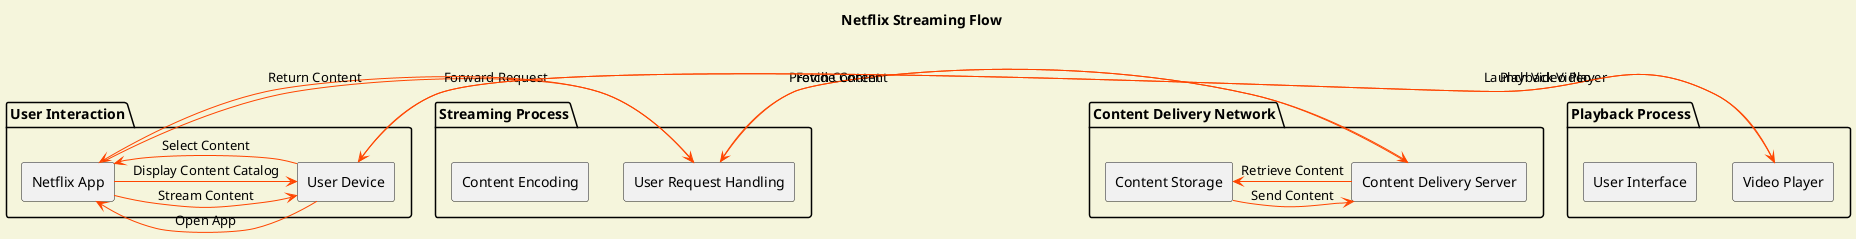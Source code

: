@startuml
!define RECTANGLE_COLOR #87CEEB
!define ARROW_COLOR #FF4500
!define BACKGROUND_COLOR #F5F5DC

skinparam backgroundColor BACKGROUND_COLOR
skinparam componentStyle rectangle

skinparam rectangle {
    BackgroundColor RECTANGLE_COLOR
    BorderColor black
}

skinparam arrow {
    Color ARROW_COLOR
}

title Netflix Streaming Flow

package "User Interaction" {
    [User Device] as UserDevice
    [Netflix App] as NetflixApp
}

package "Content Delivery Network" {
    [Content Delivery Server] as ContentServer
    [Content Storage] as ContentStorage
}

package "Streaming Process" {
    [Content Encoding] as ContentEncoding
    [User Request Handling] as RequestHandling
}

package "Playback Process" {
    [Video Player] as VideoPlayer
    [User Interface] as UserInterface
}

UserDevice -> NetflixApp : Open App
NetflixApp -> UserDevice : Display Content Catalog
UserDevice -> NetflixApp : Select Content
NetflixApp -> RequestHandling : Forward Request
RequestHandling -> ContentServer : Fetch Content
ContentServer -> ContentStorage : Retrieve Content
ContentStorage -> ContentServer : Send Content
ContentServer -> RequestHandling : Provide Content
RequestHandling -> NetflixApp : Return Content
NetflixApp -> UserDevice : Stream Content
UserDevice -> VideoPlayer : Launch Video Player
VideoPlayer -> UserDevice : Playback Video

@enduml